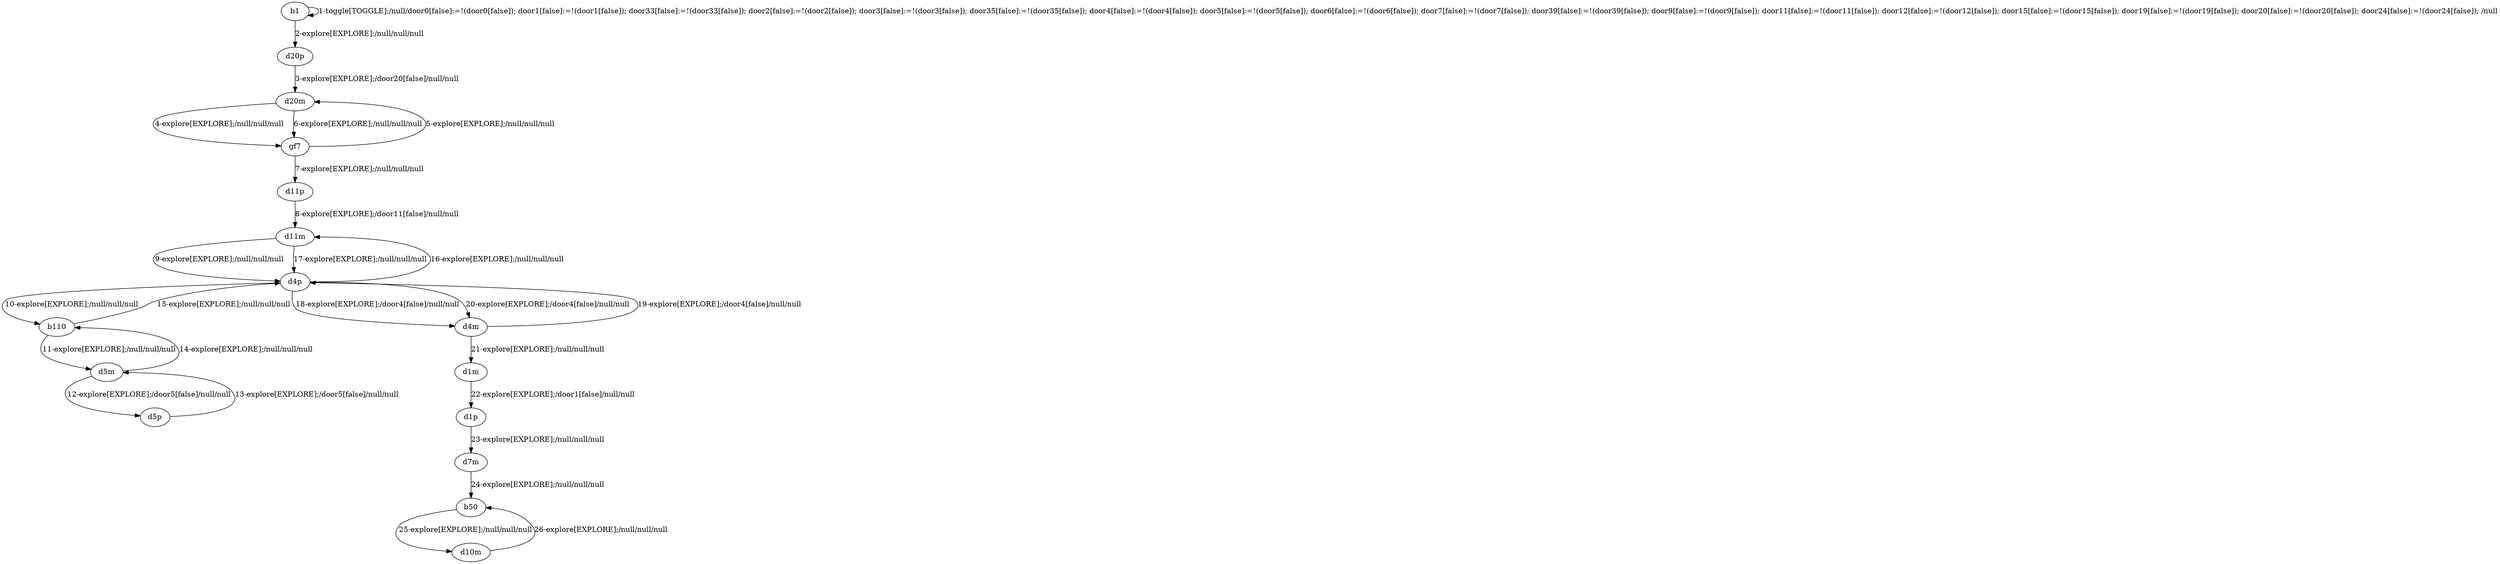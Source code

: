 # Total number of goals covered by this test: 1
# d10m --> b50

digraph g {
"b1" -> "b1" [label = "1-toggle[TOGGLE];/null/door0[false]:=!(door0[false]); door1[false]:=!(door1[false]); door33[false]:=!(door33[false]); door2[false]:=!(door2[false]); door3[false]:=!(door3[false]); door35[false]:=!(door35[false]); door4[false]:=!(door4[false]); door5[false]:=!(door5[false]); door6[false]:=!(door6[false]); door7[false]:=!(door7[false]); door39[false]:=!(door39[false]); door9[false]:=!(door9[false]); door11[false]:=!(door11[false]); door12[false]:=!(door12[false]); door15[false]:=!(door15[false]); door19[false]:=!(door19[false]); door20[false]:=!(door20[false]); door24[false]:=!(door24[false]); /null"];
"b1" -> "d20p" [label = "2-explore[EXPLORE];/null/null/null"];
"d20p" -> "d20m" [label = "3-explore[EXPLORE];/door20[false]/null/null"];
"d20m" -> "gf7" [label = "4-explore[EXPLORE];/null/null/null"];
"gf7" -> "d20m" [label = "5-explore[EXPLORE];/null/null/null"];
"d20m" -> "gf7" [label = "6-explore[EXPLORE];/null/null/null"];
"gf7" -> "d11p" [label = "7-explore[EXPLORE];/null/null/null"];
"d11p" -> "d11m" [label = "8-explore[EXPLORE];/door11[false]/null/null"];
"d11m" -> "d4p" [label = "9-explore[EXPLORE];/null/null/null"];
"d4p" -> "b110" [label = "10-explore[EXPLORE];/null/null/null"];
"b110" -> "d5m" [label = "11-explore[EXPLORE];/null/null/null"];
"d5m" -> "d5p" [label = "12-explore[EXPLORE];/door5[false]/null/null"];
"d5p" -> "d5m" [label = "13-explore[EXPLORE];/door5[false]/null/null"];
"d5m" -> "b110" [label = "14-explore[EXPLORE];/null/null/null"];
"b110" -> "d4p" [label = "15-explore[EXPLORE];/null/null/null"];
"d4p" -> "d11m" [label = "16-explore[EXPLORE];/null/null/null"];
"d11m" -> "d4p" [label = "17-explore[EXPLORE];/null/null/null"];
"d4p" -> "d4m" [label = "18-explore[EXPLORE];/door4[false]/null/null"];
"d4m" -> "d4p" [label = "19-explore[EXPLORE];/door4[false]/null/null"];
"d4p" -> "d4m" [label = "20-explore[EXPLORE];/door4[false]/null/null"];
"d4m" -> "d1m" [label = "21-explore[EXPLORE];/null/null/null"];
"d1m" -> "d1p" [label = "22-explore[EXPLORE];/door1[false]/null/null"];
"d1p" -> "d7m" [label = "23-explore[EXPLORE];/null/null/null"];
"d7m" -> "b50" [label = "24-explore[EXPLORE];/null/null/null"];
"b50" -> "d10m" [label = "25-explore[EXPLORE];/null/null/null"];
"d10m" -> "b50" [label = "26-explore[EXPLORE];/null/null/null"];
}